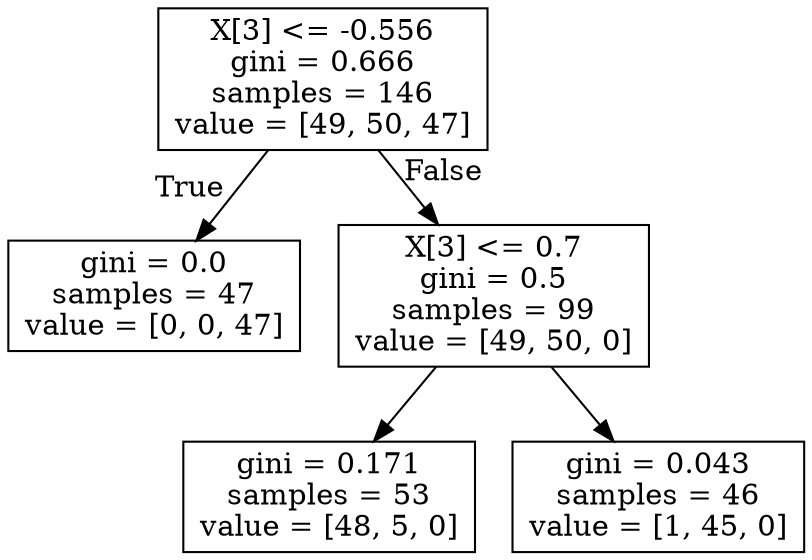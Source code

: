 digraph Tree {
node [shape=box] ;
0 [label="X[3] <= -0.556\ngini = 0.666\nsamples = 146\nvalue = [49, 50, 47]"] ;
1 [label="gini = 0.0\nsamples = 47\nvalue = [0, 0, 47]"] ;
0 -> 1 [labeldistance=2.5, labelangle=45, headlabel="True"] ;
2 [label="X[3] <= 0.7\ngini = 0.5\nsamples = 99\nvalue = [49, 50, 0]"] ;
0 -> 2 [labeldistance=2.5, labelangle=-45, headlabel="False"] ;
3 [label="gini = 0.171\nsamples = 53\nvalue = [48, 5, 0]"] ;
2 -> 3 ;
4 [label="gini = 0.043\nsamples = 46\nvalue = [1, 45, 0]"] ;
2 -> 4 ;
}